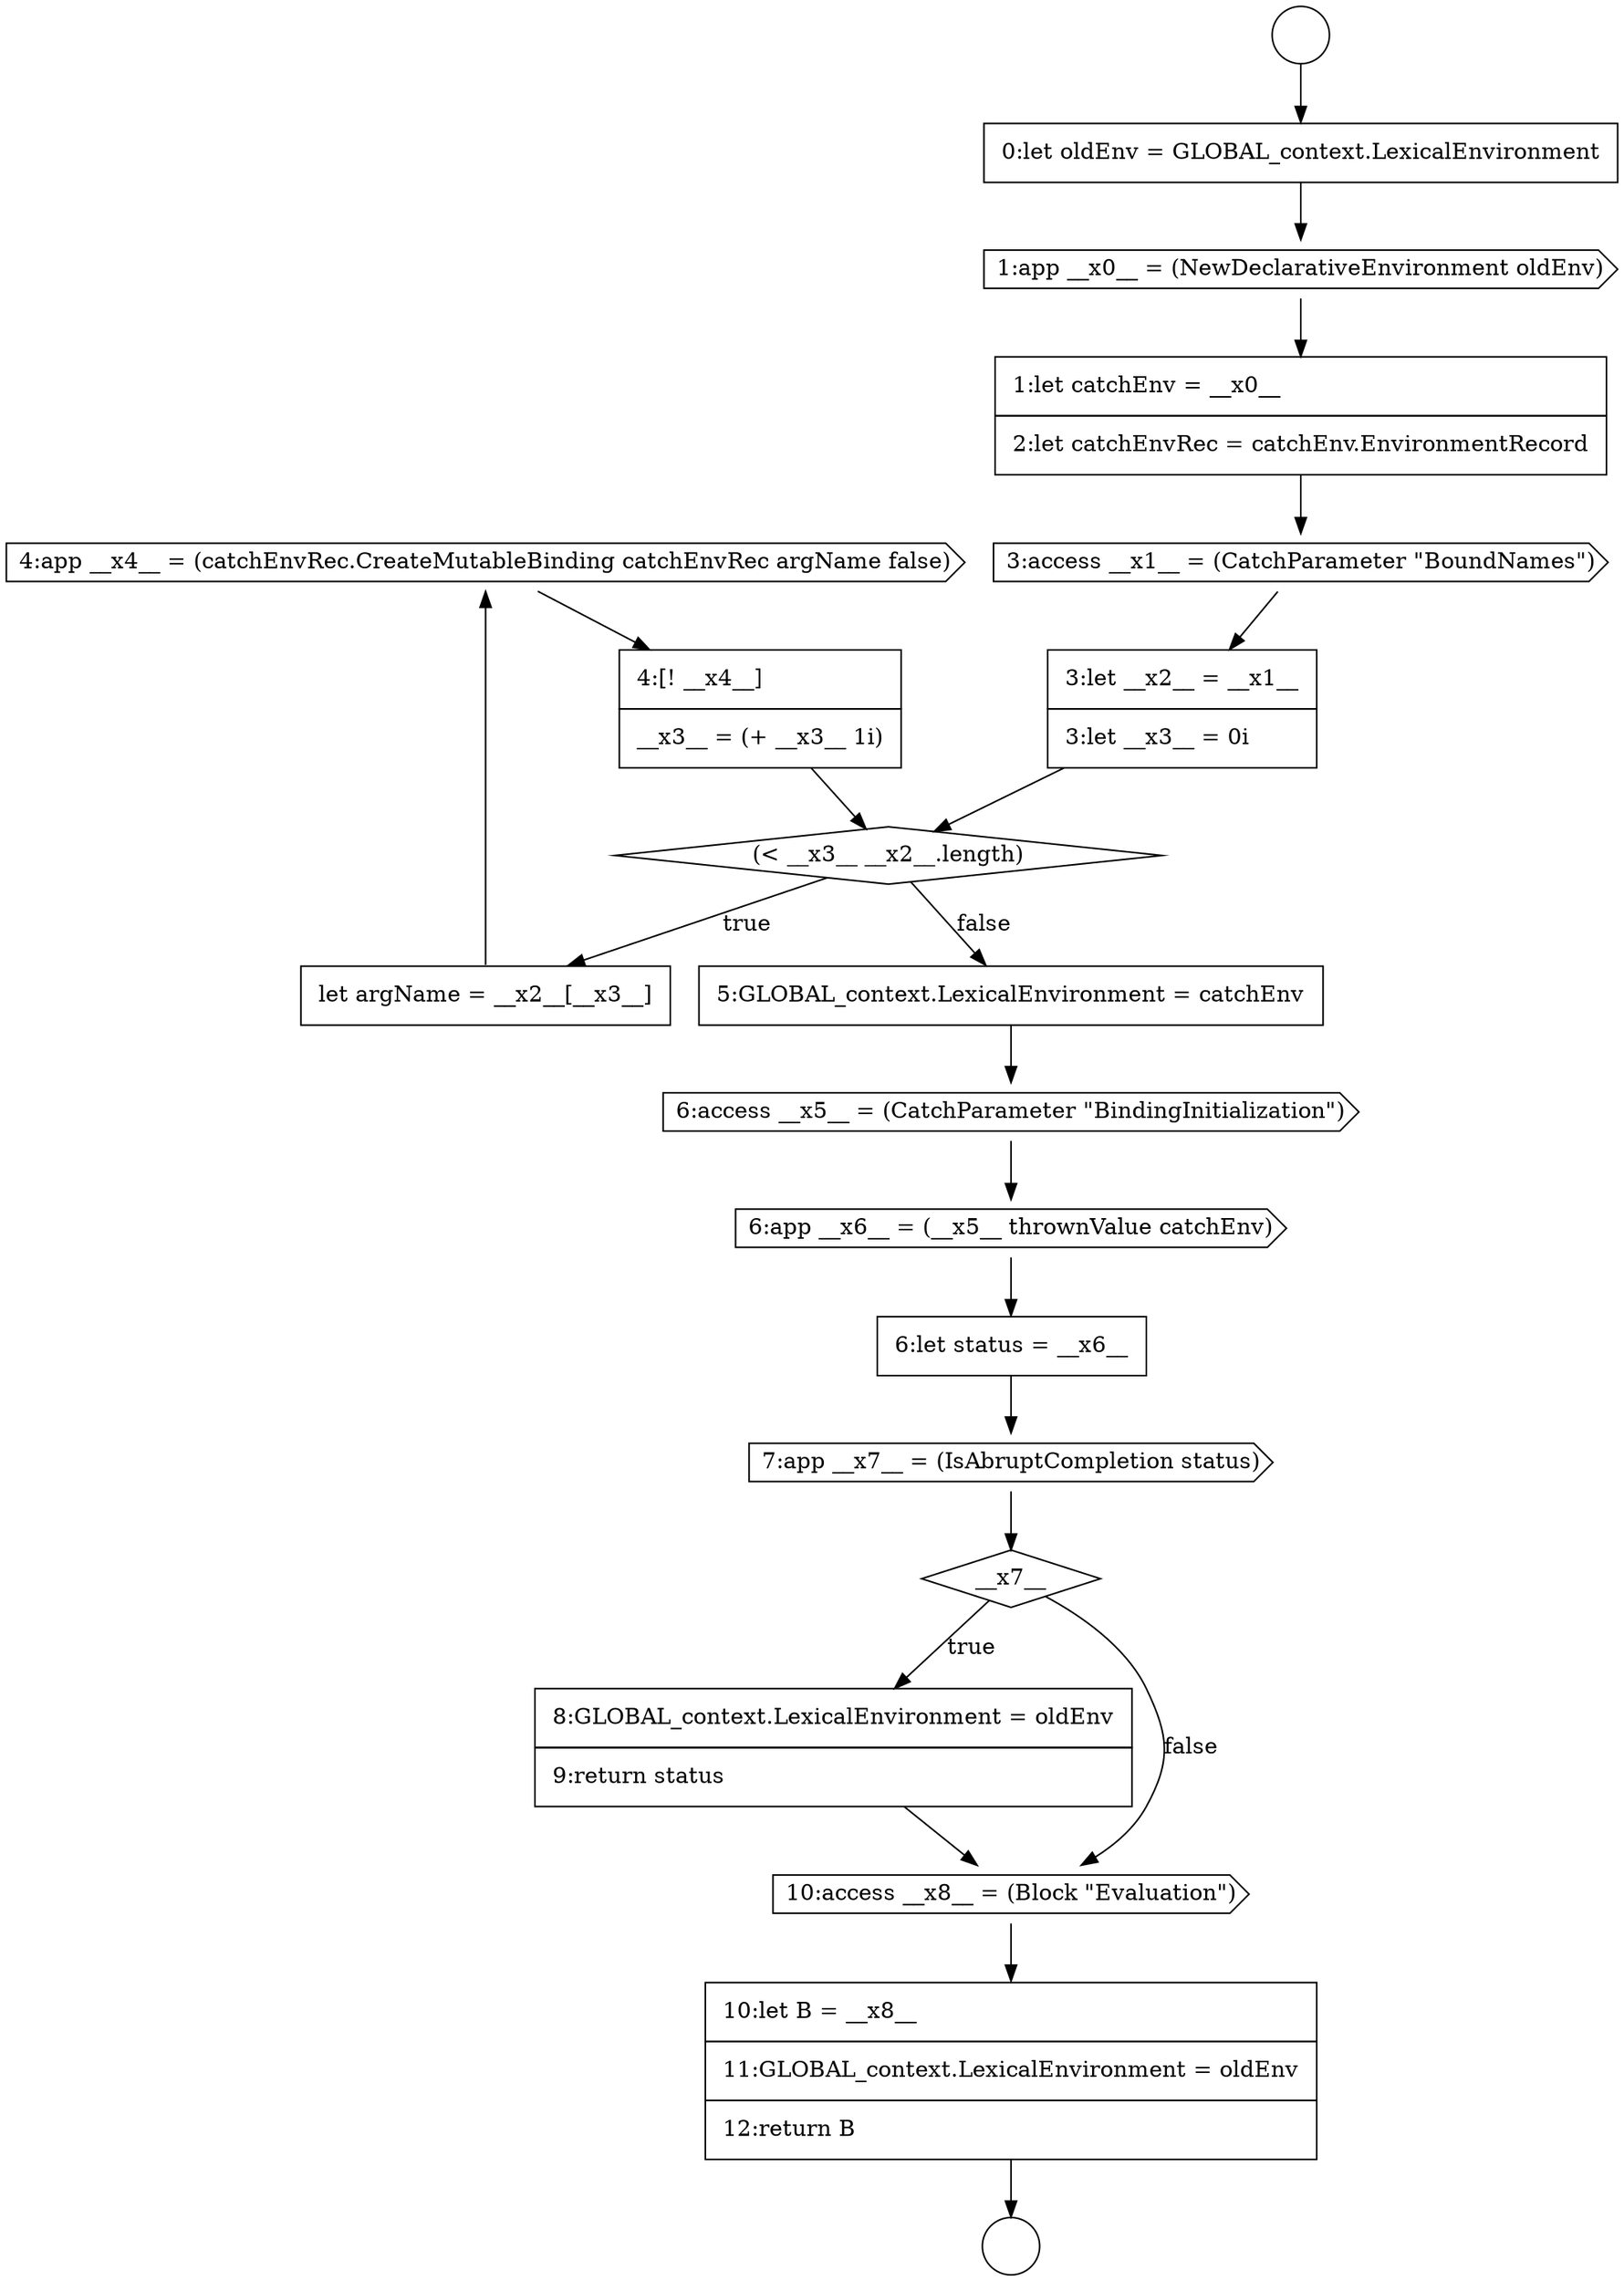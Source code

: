 digraph {
  node7726 [shape=cds, label=<<font color="black">4:app __x4__ = (catchEnvRec.CreateMutableBinding catchEnvRec argName false)</font>> color="black" fillcolor="white" style=filled]
  node7722 [shape=cds, label=<<font color="black">3:access __x1__ = (CatchParameter &quot;BoundNames&quot;)</font>> color="black" fillcolor="white" style=filled]
  node7730 [shape=cds, label=<<font color="black">6:app __x6__ = (__x5__ thrownValue catchEnv)</font>> color="black" fillcolor="white" style=filled]
  node7717 [shape=circle label=" " color="black" fillcolor="white" style=filled]
  node7721 [shape=none, margin=0, label=<<font color="black">
    <table border="0" cellborder="1" cellspacing="0" cellpadding="10">
      <tr><td align="left">1:let catchEnv = __x0__</td></tr>
      <tr><td align="left">2:let catchEnvRec = catchEnv.EnvironmentRecord</td></tr>
    </table>
  </font>> color="black" fillcolor="white" style=filled]
  node7736 [shape=none, margin=0, label=<<font color="black">
    <table border="0" cellborder="1" cellspacing="0" cellpadding="10">
      <tr><td align="left">10:let B = __x8__</td></tr>
      <tr><td align="left">11:GLOBAL_context.LexicalEnvironment = oldEnv</td></tr>
      <tr><td align="left">12:return B</td></tr>
    </table>
  </font>> color="black" fillcolor="white" style=filled]
  node7719 [shape=none, margin=0, label=<<font color="black">
    <table border="0" cellborder="1" cellspacing="0" cellpadding="10">
      <tr><td align="left">0:let oldEnv = GLOBAL_context.LexicalEnvironment</td></tr>
    </table>
  </font>> color="black" fillcolor="white" style=filled]
  node7731 [shape=none, margin=0, label=<<font color="black">
    <table border="0" cellborder="1" cellspacing="0" cellpadding="10">
      <tr><td align="left">6:let status = __x6__</td></tr>
    </table>
  </font>> color="black" fillcolor="white" style=filled]
  node7718 [shape=circle label=" " color="black" fillcolor="white" style=filled]
  node7724 [shape=diamond, label=<<font color="black">(&lt; __x3__ __x2__.length)</font>> color="black" fillcolor="white" style=filled]
  node7720 [shape=cds, label=<<font color="black">1:app __x0__ = (NewDeclarativeEnvironment oldEnv)</font>> color="black" fillcolor="white" style=filled]
  node7732 [shape=cds, label=<<font color="black">7:app __x7__ = (IsAbruptCompletion status)</font>> color="black" fillcolor="white" style=filled]
  node7727 [shape=none, margin=0, label=<<font color="black">
    <table border="0" cellborder="1" cellspacing="0" cellpadding="10">
      <tr><td align="left">4:[! __x4__]</td></tr>
      <tr><td align="left">__x3__ = (+ __x3__ 1i)</td></tr>
    </table>
  </font>> color="black" fillcolor="white" style=filled]
  node7723 [shape=none, margin=0, label=<<font color="black">
    <table border="0" cellborder="1" cellspacing="0" cellpadding="10">
      <tr><td align="left">3:let __x2__ = __x1__</td></tr>
      <tr><td align="left">3:let __x3__ = 0i</td></tr>
    </table>
  </font>> color="black" fillcolor="white" style=filled]
  node7734 [shape=none, margin=0, label=<<font color="black">
    <table border="0" cellborder="1" cellspacing="0" cellpadding="10">
      <tr><td align="left">8:GLOBAL_context.LexicalEnvironment = oldEnv</td></tr>
      <tr><td align="left">9:return status</td></tr>
    </table>
  </font>> color="black" fillcolor="white" style=filled]
  node7729 [shape=cds, label=<<font color="black">6:access __x5__ = (CatchParameter &quot;BindingInitialization&quot;)</font>> color="black" fillcolor="white" style=filled]
  node7728 [shape=none, margin=0, label=<<font color="black">
    <table border="0" cellborder="1" cellspacing="0" cellpadding="10">
      <tr><td align="left">5:GLOBAL_context.LexicalEnvironment = catchEnv</td></tr>
    </table>
  </font>> color="black" fillcolor="white" style=filled]
  node7733 [shape=diamond, label=<<font color="black">__x7__</font>> color="black" fillcolor="white" style=filled]
  node7725 [shape=none, margin=0, label=<<font color="black">
    <table border="0" cellborder="1" cellspacing="0" cellpadding="10">
      <tr><td align="left">let argName = __x2__[__x3__]</td></tr>
    </table>
  </font>> color="black" fillcolor="white" style=filled]
  node7735 [shape=cds, label=<<font color="black">10:access __x8__ = (Block &quot;Evaluation&quot;)</font>> color="black" fillcolor="white" style=filled]
  node7723 -> node7724 [ color="black"]
  node7733 -> node7734 [label=<<font color="black">true</font>> color="black"]
  node7733 -> node7735 [label=<<font color="black">false</font>> color="black"]
  node7730 -> node7731 [ color="black"]
  node7725 -> node7726 [ color="black"]
  node7735 -> node7736 [ color="black"]
  node7727 -> node7724 [ color="black"]
  node7721 -> node7722 [ color="black"]
  node7731 -> node7732 [ color="black"]
  node7724 -> node7725 [label=<<font color="black">true</font>> color="black"]
  node7724 -> node7728 [label=<<font color="black">false</font>> color="black"]
  node7719 -> node7720 [ color="black"]
  node7717 -> node7719 [ color="black"]
  node7728 -> node7729 [ color="black"]
  node7726 -> node7727 [ color="black"]
  node7736 -> node7718 [ color="black"]
  node7729 -> node7730 [ color="black"]
  node7722 -> node7723 [ color="black"]
  node7720 -> node7721 [ color="black"]
  node7734 -> node7735 [ color="black"]
  node7732 -> node7733 [ color="black"]
}
